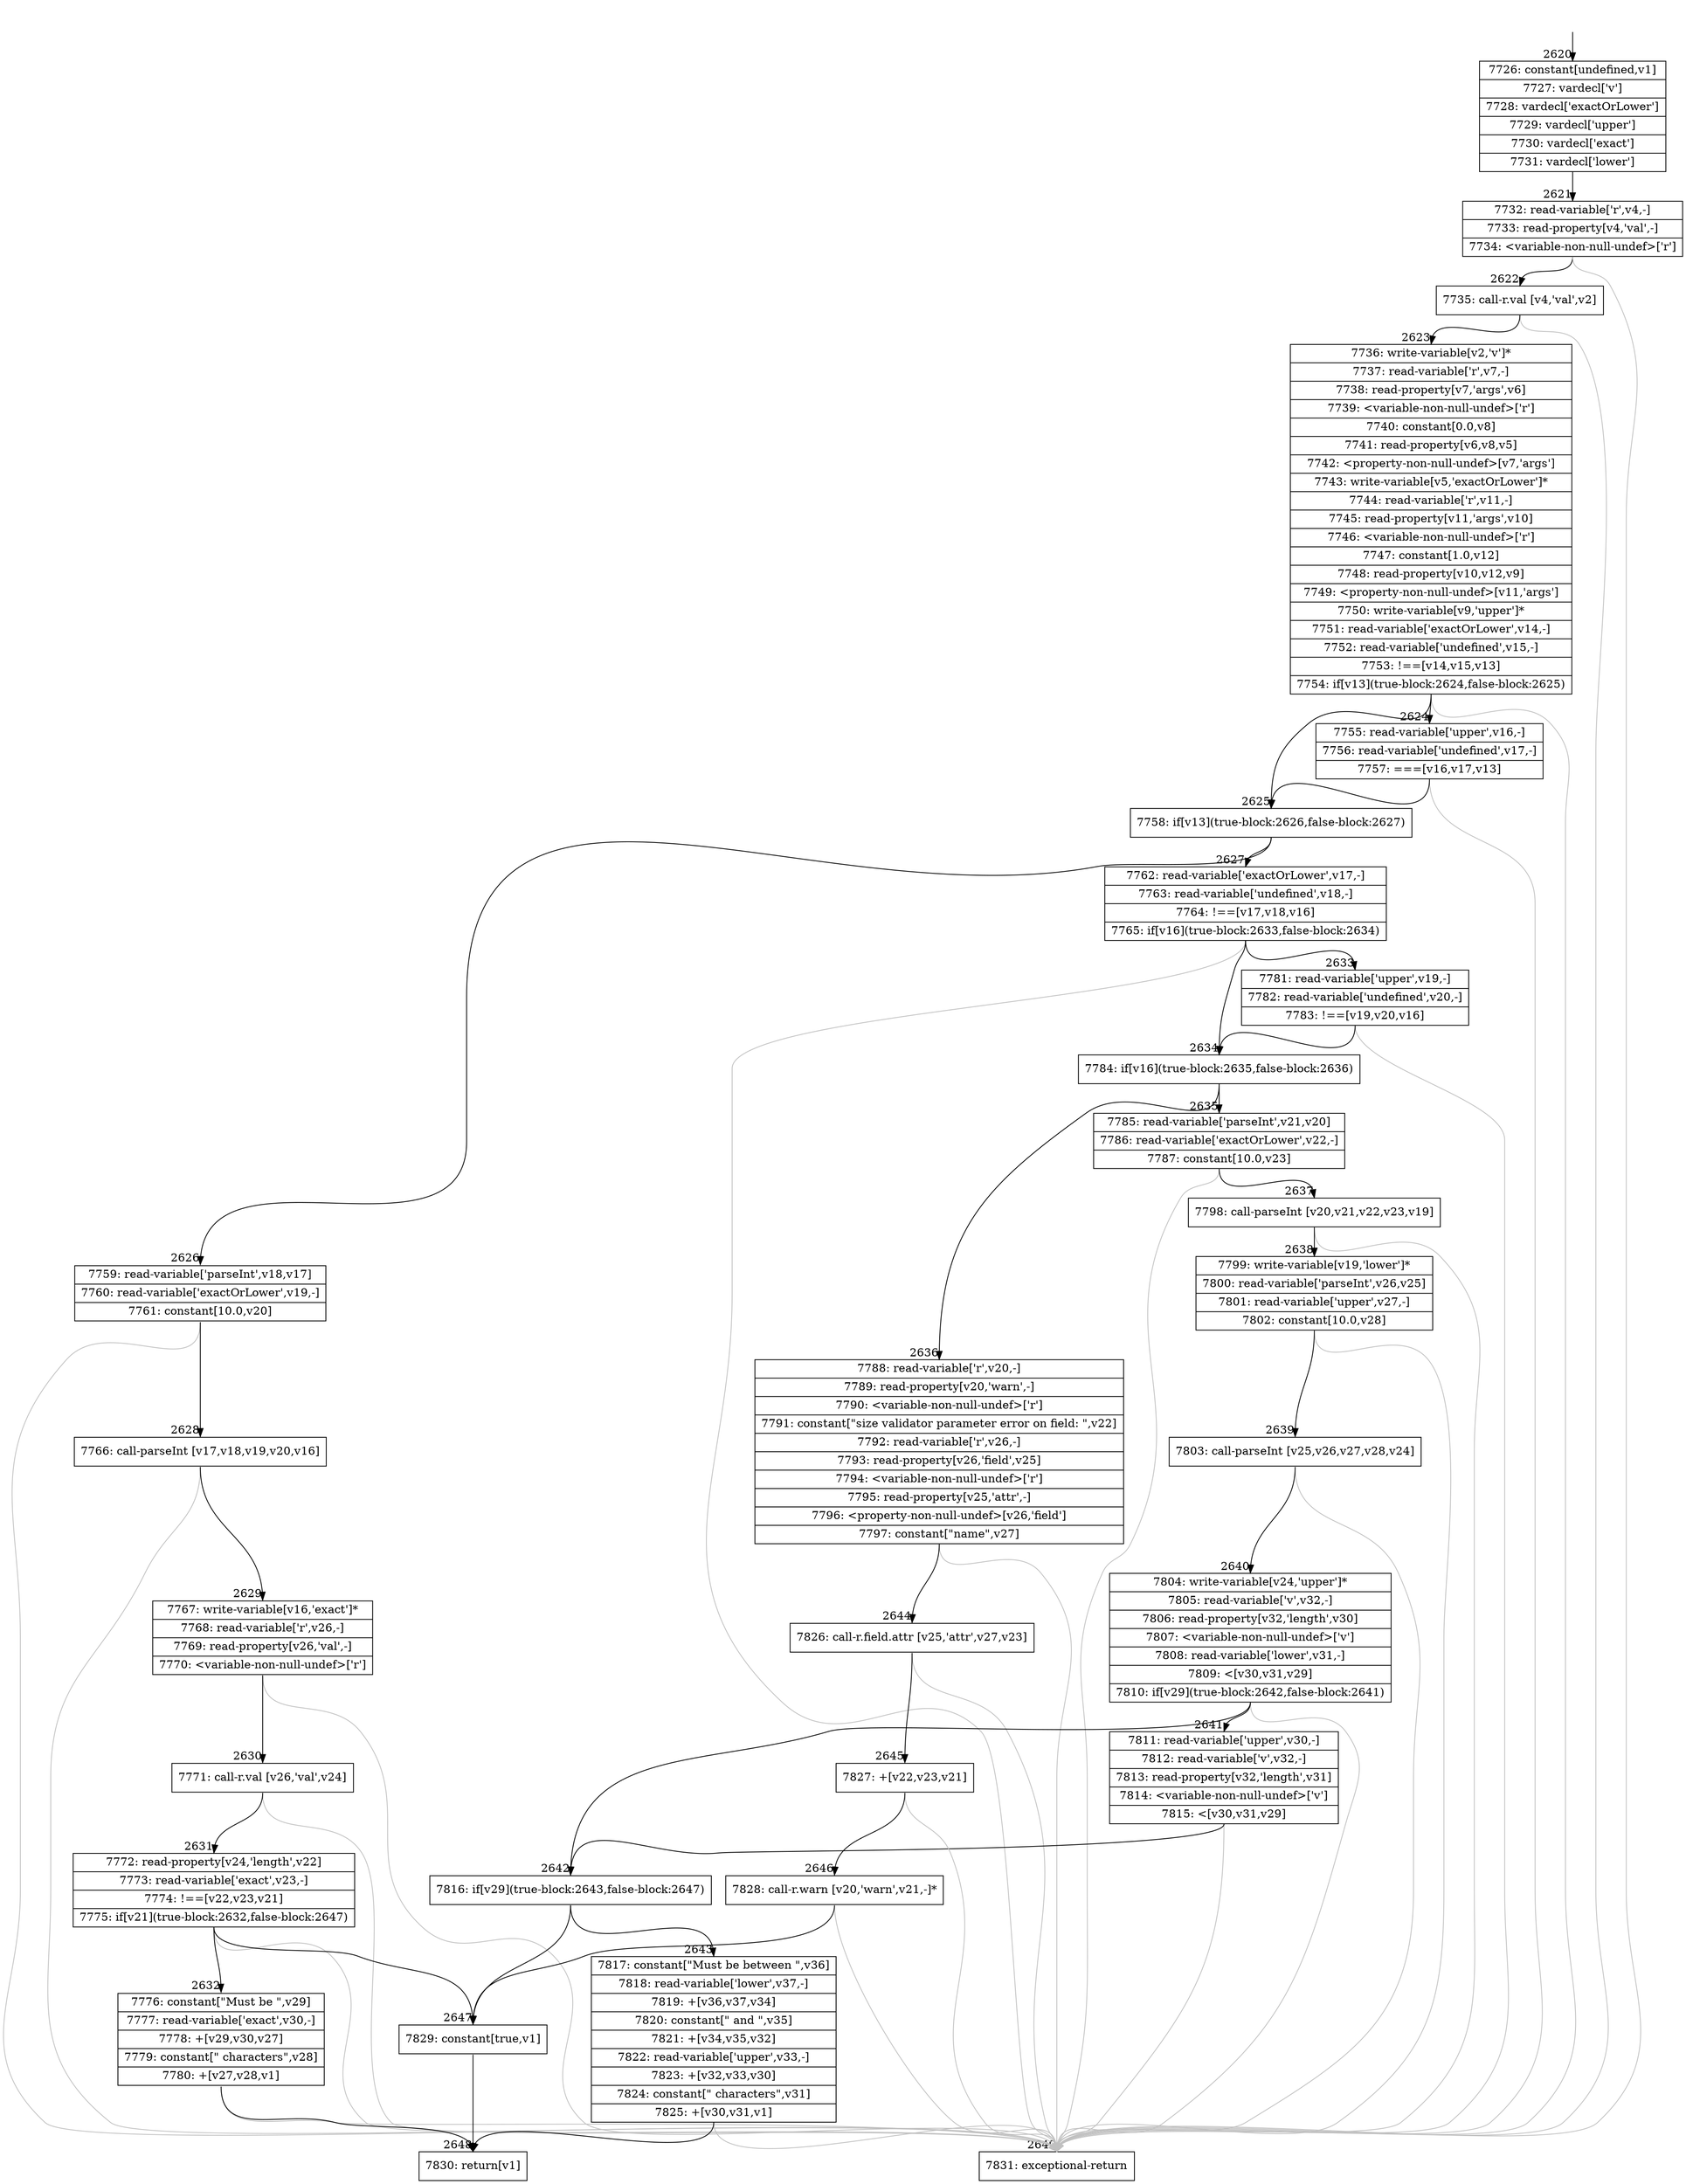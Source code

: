 digraph {
rankdir="TD"
BB_entry207[shape=none,label=""];
BB_entry207 -> BB2620 [tailport=s, headport=n, headlabel="    2620"]
BB2620 [shape=record label="{7726: constant[undefined,v1]|7727: vardecl['v']|7728: vardecl['exactOrLower']|7729: vardecl['upper']|7730: vardecl['exact']|7731: vardecl['lower']}" ] 
BB2620 -> BB2621 [tailport=s, headport=n, headlabel="      2621"]
BB2621 [shape=record label="{7732: read-variable['r',v4,-]|7733: read-property[v4,'val',-]|7734: \<variable-non-null-undef\>['r']}" ] 
BB2621 -> BB2622 [tailport=s, headport=n, headlabel="      2622"]
BB2621 -> BB2649 [tailport=s, headport=n, color=gray, headlabel="      2649"]
BB2622 [shape=record label="{7735: call-r.val [v4,'val',v2]}" ] 
BB2622 -> BB2623 [tailport=s, headport=n, headlabel="      2623"]
BB2622 -> BB2649 [tailport=s, headport=n, color=gray]
BB2623 [shape=record label="{7736: write-variable[v2,'v']*|7737: read-variable['r',v7,-]|7738: read-property[v7,'args',v6]|7739: \<variable-non-null-undef\>['r']|7740: constant[0.0,v8]|7741: read-property[v6,v8,v5]|7742: \<property-non-null-undef\>[v7,'args']|7743: write-variable[v5,'exactOrLower']*|7744: read-variable['r',v11,-]|7745: read-property[v11,'args',v10]|7746: \<variable-non-null-undef\>['r']|7747: constant[1.0,v12]|7748: read-property[v10,v12,v9]|7749: \<property-non-null-undef\>[v11,'args']|7750: write-variable[v9,'upper']*|7751: read-variable['exactOrLower',v14,-]|7752: read-variable['undefined',v15,-]|7753: !==[v14,v15,v13]|7754: if[v13](true-block:2624,false-block:2625)}" ] 
BB2623 -> BB2625 [tailport=s, headport=n, headlabel="      2625"]
BB2623 -> BB2624 [tailport=s, headport=n, headlabel="      2624"]
BB2623 -> BB2649 [tailport=s, headport=n, color=gray]
BB2624 [shape=record label="{7755: read-variable['upper',v16,-]|7756: read-variable['undefined',v17,-]|7757: ===[v16,v17,v13]}" ] 
BB2624 -> BB2625 [tailport=s, headport=n]
BB2624 -> BB2649 [tailport=s, headport=n, color=gray]
BB2625 [shape=record label="{7758: if[v13](true-block:2626,false-block:2627)}" ] 
BB2625 -> BB2626 [tailport=s, headport=n, headlabel="      2626"]
BB2625 -> BB2627 [tailport=s, headport=n, headlabel="      2627"]
BB2626 [shape=record label="{7759: read-variable['parseInt',v18,v17]|7760: read-variable['exactOrLower',v19,-]|7761: constant[10.0,v20]}" ] 
BB2626 -> BB2628 [tailport=s, headport=n, headlabel="      2628"]
BB2626 -> BB2649 [tailport=s, headport=n, color=gray]
BB2627 [shape=record label="{7762: read-variable['exactOrLower',v17,-]|7763: read-variable['undefined',v18,-]|7764: !==[v17,v18,v16]|7765: if[v16](true-block:2633,false-block:2634)}" ] 
BB2627 -> BB2634 [tailport=s, headport=n, headlabel="      2634"]
BB2627 -> BB2633 [tailport=s, headport=n, headlabel="      2633"]
BB2627 -> BB2649 [tailport=s, headport=n, color=gray]
BB2628 [shape=record label="{7766: call-parseInt [v17,v18,v19,v20,v16]}" ] 
BB2628 -> BB2629 [tailport=s, headport=n, headlabel="      2629"]
BB2628 -> BB2649 [tailport=s, headport=n, color=gray]
BB2629 [shape=record label="{7767: write-variable[v16,'exact']*|7768: read-variable['r',v26,-]|7769: read-property[v26,'val',-]|7770: \<variable-non-null-undef\>['r']}" ] 
BB2629 -> BB2630 [tailport=s, headport=n, headlabel="      2630"]
BB2629 -> BB2649 [tailport=s, headport=n, color=gray]
BB2630 [shape=record label="{7771: call-r.val [v26,'val',v24]}" ] 
BB2630 -> BB2631 [tailport=s, headport=n, headlabel="      2631"]
BB2630 -> BB2649 [tailport=s, headport=n, color=gray]
BB2631 [shape=record label="{7772: read-property[v24,'length',v22]|7773: read-variable['exact',v23,-]|7774: !==[v22,v23,v21]|7775: if[v21](true-block:2632,false-block:2647)}" ] 
BB2631 -> BB2632 [tailport=s, headport=n, headlabel="      2632"]
BB2631 -> BB2647 [tailport=s, headport=n, headlabel="      2647"]
BB2631 -> BB2649 [tailport=s, headport=n, color=gray]
BB2632 [shape=record label="{7776: constant[\"Must be \",v29]|7777: read-variable['exact',v30,-]|7778: +[v29,v30,v27]|7779: constant[\" characters\",v28]|7780: +[v27,v28,v1]}" ] 
BB2632 -> BB2648 [tailport=s, headport=n, headlabel="      2648"]
BB2632 -> BB2649 [tailport=s, headport=n, color=gray]
BB2633 [shape=record label="{7781: read-variable['upper',v19,-]|7782: read-variable['undefined',v20,-]|7783: !==[v19,v20,v16]}" ] 
BB2633 -> BB2634 [tailport=s, headport=n]
BB2633 -> BB2649 [tailport=s, headport=n, color=gray]
BB2634 [shape=record label="{7784: if[v16](true-block:2635,false-block:2636)}" ] 
BB2634 -> BB2635 [tailport=s, headport=n, headlabel="      2635"]
BB2634 -> BB2636 [tailport=s, headport=n, headlabel="      2636"]
BB2635 [shape=record label="{7785: read-variable['parseInt',v21,v20]|7786: read-variable['exactOrLower',v22,-]|7787: constant[10.0,v23]}" ] 
BB2635 -> BB2637 [tailport=s, headport=n, headlabel="      2637"]
BB2635 -> BB2649 [tailport=s, headport=n, color=gray]
BB2636 [shape=record label="{7788: read-variable['r',v20,-]|7789: read-property[v20,'warn',-]|7790: \<variable-non-null-undef\>['r']|7791: constant[\"size validator parameter error on field: \",v22]|7792: read-variable['r',v26,-]|7793: read-property[v26,'field',v25]|7794: \<variable-non-null-undef\>['r']|7795: read-property[v25,'attr',-]|7796: \<property-non-null-undef\>[v26,'field']|7797: constant[\"name\",v27]}" ] 
BB2636 -> BB2644 [tailport=s, headport=n, headlabel="      2644"]
BB2636 -> BB2649 [tailport=s, headport=n, color=gray]
BB2637 [shape=record label="{7798: call-parseInt [v20,v21,v22,v23,v19]}" ] 
BB2637 -> BB2638 [tailport=s, headport=n, headlabel="      2638"]
BB2637 -> BB2649 [tailport=s, headport=n, color=gray]
BB2638 [shape=record label="{7799: write-variable[v19,'lower']*|7800: read-variable['parseInt',v26,v25]|7801: read-variable['upper',v27,-]|7802: constant[10.0,v28]}" ] 
BB2638 -> BB2639 [tailport=s, headport=n, headlabel="      2639"]
BB2638 -> BB2649 [tailport=s, headport=n, color=gray]
BB2639 [shape=record label="{7803: call-parseInt [v25,v26,v27,v28,v24]}" ] 
BB2639 -> BB2640 [tailport=s, headport=n, headlabel="      2640"]
BB2639 -> BB2649 [tailport=s, headport=n, color=gray]
BB2640 [shape=record label="{7804: write-variable[v24,'upper']*|7805: read-variable['v',v32,-]|7806: read-property[v32,'length',v30]|7807: \<variable-non-null-undef\>['v']|7808: read-variable['lower',v31,-]|7809: \<[v30,v31,v29]|7810: if[v29](true-block:2642,false-block:2641)}" ] 
BB2640 -> BB2642 [tailport=s, headport=n, headlabel="      2642"]
BB2640 -> BB2641 [tailport=s, headport=n, headlabel="      2641"]
BB2640 -> BB2649 [tailport=s, headport=n, color=gray]
BB2641 [shape=record label="{7811: read-variable['upper',v30,-]|7812: read-variable['v',v32,-]|7813: read-property[v32,'length',v31]|7814: \<variable-non-null-undef\>['v']|7815: \<[v30,v31,v29]}" ] 
BB2641 -> BB2642 [tailport=s, headport=n]
BB2641 -> BB2649 [tailport=s, headport=n, color=gray]
BB2642 [shape=record label="{7816: if[v29](true-block:2643,false-block:2647)}" ] 
BB2642 -> BB2643 [tailport=s, headport=n, headlabel="      2643"]
BB2642 -> BB2647 [tailport=s, headport=n]
BB2643 [shape=record label="{7817: constant[\"Must be between \",v36]|7818: read-variable['lower',v37,-]|7819: +[v36,v37,v34]|7820: constant[\" and \",v35]|7821: +[v34,v35,v32]|7822: read-variable['upper',v33,-]|7823: +[v32,v33,v30]|7824: constant[\" characters\",v31]|7825: +[v30,v31,v1]}" ] 
BB2643 -> BB2648 [tailport=s, headport=n]
BB2643 -> BB2649 [tailport=s, headport=n, color=gray]
BB2644 [shape=record label="{7826: call-r.field.attr [v25,'attr',v27,v23]}" ] 
BB2644 -> BB2645 [tailport=s, headport=n, headlabel="      2645"]
BB2644 -> BB2649 [tailport=s, headport=n, color=gray]
BB2645 [shape=record label="{7827: +[v22,v23,v21]}" ] 
BB2645 -> BB2646 [tailport=s, headport=n, headlabel="      2646"]
BB2645 -> BB2649 [tailport=s, headport=n, color=gray]
BB2646 [shape=record label="{7828: call-r.warn [v20,'warn',v21,-]*}" ] 
BB2646 -> BB2647 [tailport=s, headport=n]
BB2646 -> BB2649 [tailport=s, headport=n, color=gray]
BB2647 [shape=record label="{7829: constant[true,v1]}" ] 
BB2647 -> BB2648 [tailport=s, headport=n]
BB2648 [shape=record label="{7830: return[v1]}" ] 
BB2649 [shape=record label="{7831: exceptional-return}" ] 
//#$~ 2430
}
